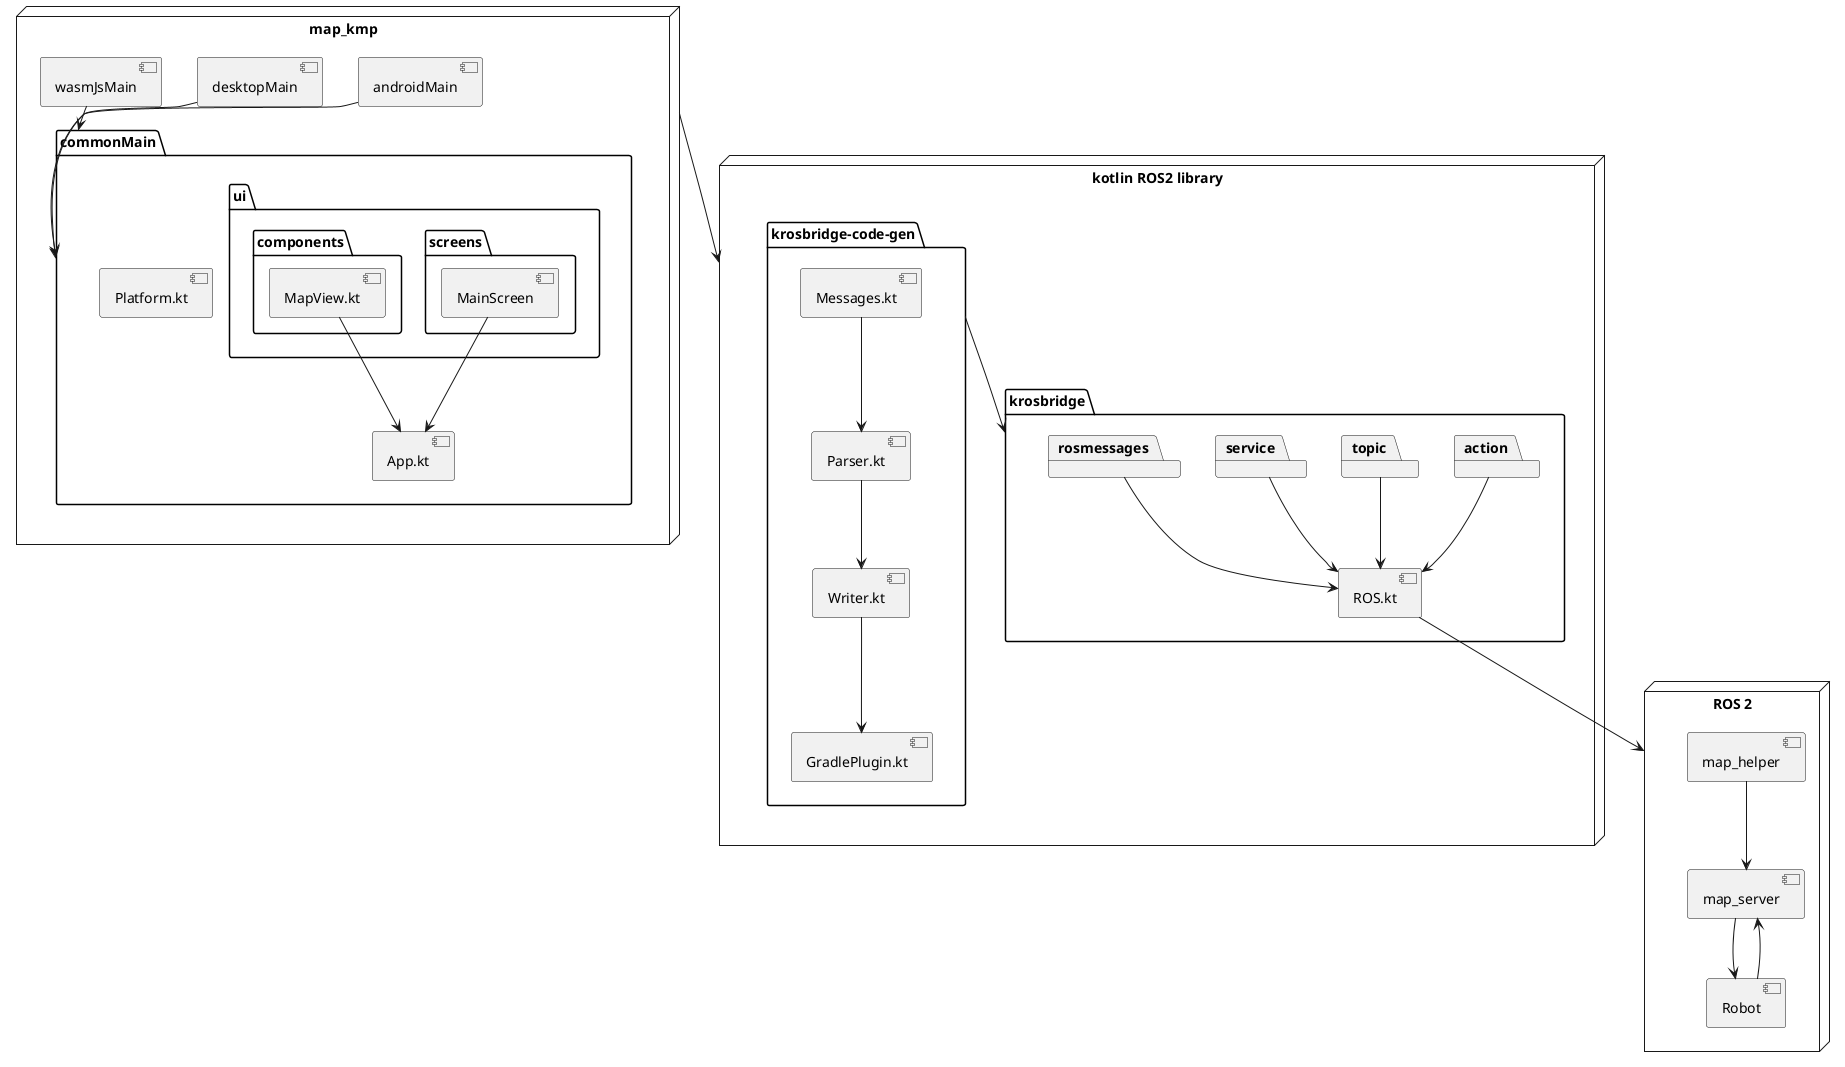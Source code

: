@startuml
node "kotlin ROS2 library"{
   package "krosbridge-code-gen"{
      [GradlePlugin.kt]
      [Messages.kt] --> [Parser.kt]
      [Parser.kt] --> [Writer.kt]
      [Writer.kt] --> [GradlePlugin.kt]
   }

   package "krosbridge"{
      [ROS.kt]
      package "action" 
      package "topic"
      package "service"
      package "rosmessages"
      action --> ROS.kt
      service --> ROS.kt
      topic --> ROS.kt
      rosmessages --> ROS.kt
   }
   "krosbridge-code-gen" --> "krosbridge"
}
node "ROS 2"{
   [map_helper] --> [map_server]
   [map_server] --> [Robot]
   [Robot] --> [map_server]
}

ROS.kt --> "ROS 2"

node "map_kmp"{
   package "commonMain"{
      [App.kt]
      [Platform.kt]
package "ui"{
      package "screens"{
      [MainScreen] --> [App.kt]

   }
      package "components"{
      [MapView.kt] --> [App.kt]
   }
}
   }
   [androidMain] --> "commonMain"
   [desktopMain] --> "commonMain"
   [wasmJsMain] --> "commonMain"
}

"map_kmp" --> "kotlin ROS2 library"
@enduml